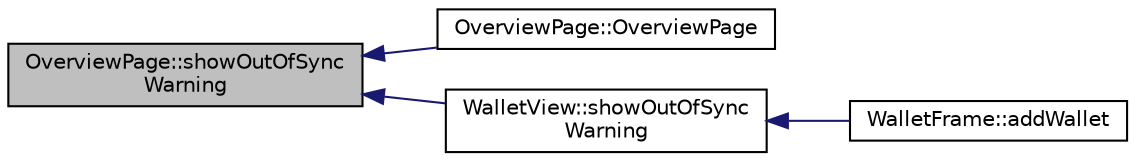 digraph "OverviewPage::showOutOfSyncWarning"
{
  edge [fontname="Helvetica",fontsize="10",labelfontname="Helvetica",labelfontsize="10"];
  node [fontname="Helvetica",fontsize="10",shape=record];
  rankdir="LR";
  Node173 [label="OverviewPage::showOutOfSync\lWarning",height=0.2,width=0.4,color="black", fillcolor="grey75", style="filled", fontcolor="black"];
  Node173 -> Node174 [dir="back",color="midnightblue",fontsize="10",style="solid",fontname="Helvetica"];
  Node174 [label="OverviewPage::OverviewPage",height=0.2,width=0.4,color="black", fillcolor="white", style="filled",URL="$class_overview_page.html#a18c1a29cab6b745b25e701b20f234932"];
  Node173 -> Node175 [dir="back",color="midnightblue",fontsize="10",style="solid",fontname="Helvetica"];
  Node175 [label="WalletView::showOutOfSync\lWarning",height=0.2,width=0.4,color="black", fillcolor="white", style="filled",URL="$class_wallet_view.html#af3ed06b191b6d933788f32ed2daa5fae"];
  Node175 -> Node176 [dir="back",color="midnightblue",fontsize="10",style="solid",fontname="Helvetica"];
  Node176 [label="WalletFrame::addWallet",height=0.2,width=0.4,color="black", fillcolor="white", style="filled",URL="$class_wallet_frame.html#aa199c3f27654199d84c365cf86167d86"];
}
